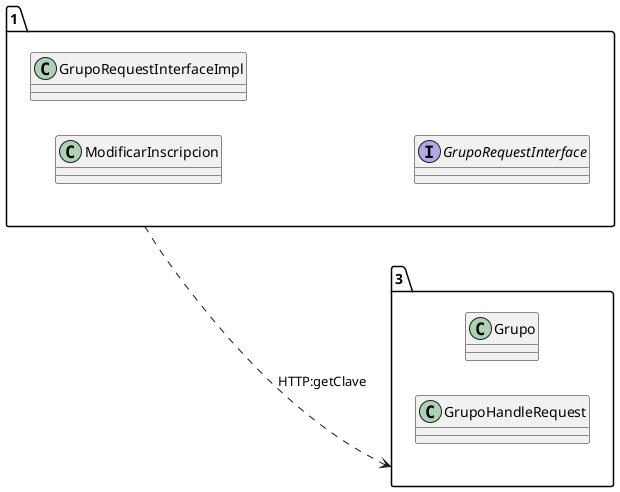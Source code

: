 @startuml 
allow_mixing
left to right direction
package "1"{
class ModificarInscripcion
class GrupoRequestInterfaceImpl
interface GrupoRequestInterface

}
package "3"{
class Grupo
class GrupoHandleRequest

}
"1" ..> "3":HTTP:getClave
@enduml